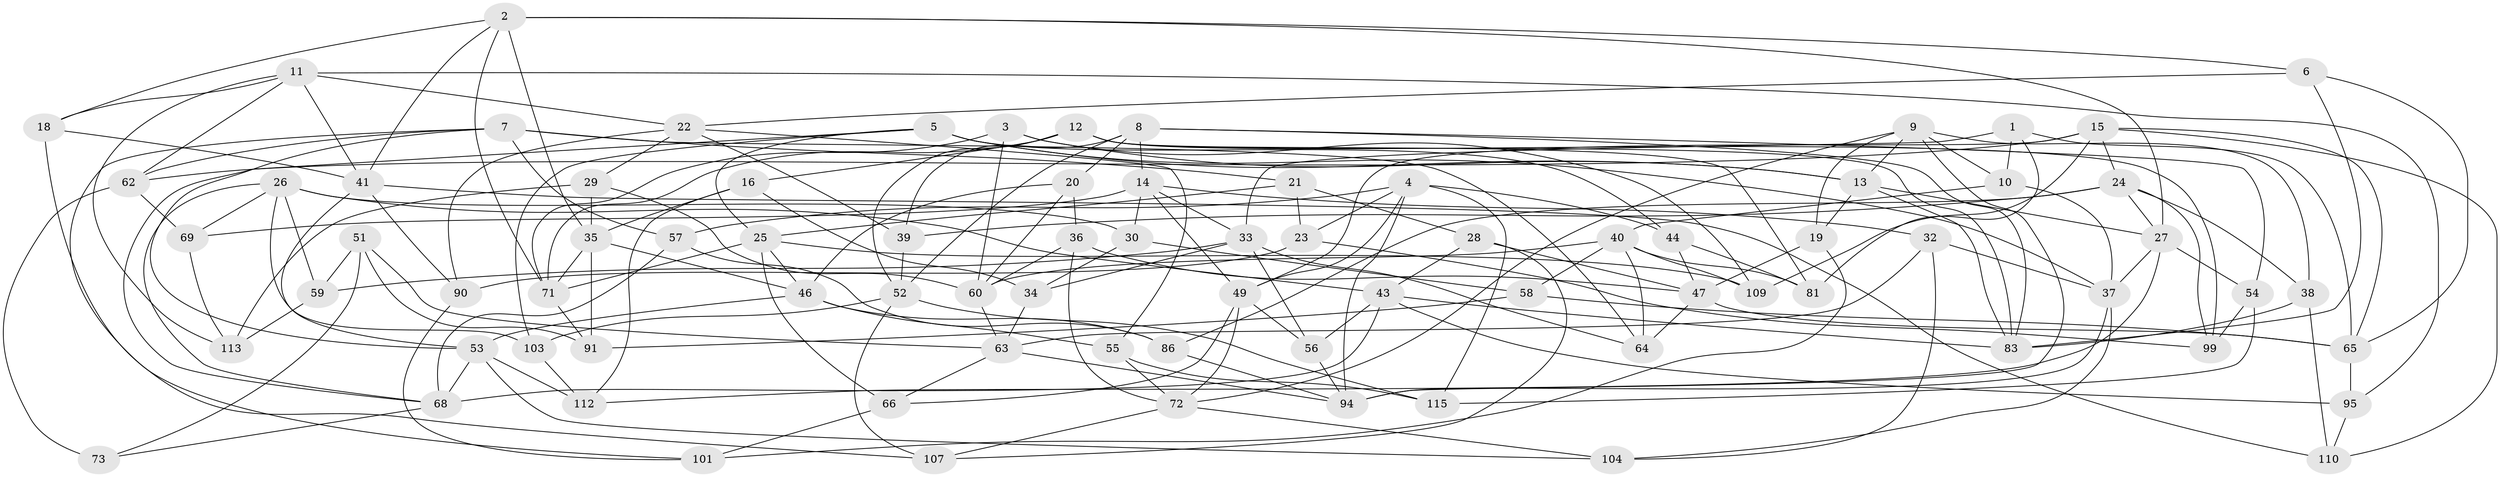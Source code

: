 // Generated by graph-tools (version 1.1) at 2025/52/02/27/25 19:52:34]
// undirected, 81 vertices, 197 edges
graph export_dot {
graph [start="1"]
  node [color=gray90,style=filled];
  1;
  2 [super="+75"];
  3;
  4 [super="+80"];
  5 [super="+48"];
  6;
  7 [super="+93"];
  8 [super="+17"];
  9 [super="+79"];
  10;
  11 [super="+111"];
  12 [super="+45"];
  13 [super="+31"];
  14 [super="+98"];
  15 [super="+78"];
  16;
  18;
  19;
  20;
  21;
  22 [super="+61"];
  23;
  24 [super="+88"];
  25 [super="+50"];
  26 [super="+96"];
  27 [super="+108"];
  28;
  29;
  30;
  32;
  33 [super="+92"];
  34;
  35 [super="+42"];
  36;
  37 [super="+100"];
  38;
  39;
  40 [super="+105"];
  41 [super="+82"];
  43 [super="+84"];
  44;
  46 [super="+89"];
  47 [super="+117"];
  49 [super="+114"];
  51;
  52 [super="+87"];
  53 [super="+85"];
  54;
  55;
  56;
  57;
  58;
  59;
  60 [super="+77"];
  62 [super="+67"];
  63 [super="+76"];
  64;
  65 [super="+70"];
  66;
  68 [super="+74"];
  69;
  71 [super="+102"];
  72 [super="+116"];
  73;
  81;
  83 [super="+97"];
  86;
  90;
  91;
  94 [super="+106"];
  95;
  99;
  101;
  103;
  104;
  107;
  109;
  110;
  112;
  113;
  115;
  1 -- 33;
  1 -- 81;
  1 -- 10;
  1 -- 65;
  2 -- 18;
  2 -- 71;
  2 -- 27;
  2 -- 41;
  2 -- 35;
  2 -- 6;
  3 -- 60;
  3 -- 109;
  3 -- 13;
  3 -- 71;
  4 -- 23;
  4 -- 115;
  4 -- 57;
  4 -- 49;
  4 -- 44;
  4 -- 94;
  5 -- 44;
  5 -- 103;
  5 -- 25;
  5 -- 37;
  5 -- 13;
  5 -- 68;
  6 -- 83;
  6 -- 65;
  6 -- 22;
  7 -- 64;
  7 -- 57;
  7 -- 101;
  7 -- 21;
  7 -- 53;
  7 -- 62;
  8 -- 14;
  8 -- 39;
  8 -- 20;
  8 -- 83;
  8 -- 52;
  8 -- 54;
  9 -- 19;
  9 -- 38;
  9 -- 13;
  9 -- 10;
  9 -- 94;
  9 -- 72;
  10 -- 37;
  10 -- 40;
  11 -- 113;
  11 -- 95;
  11 -- 18;
  11 -- 62;
  11 -- 22;
  11 -- 41;
  12 -- 81;
  12 -- 99;
  12 -- 16;
  12 -- 83;
  12 -- 52;
  12 -- 71;
  13 -- 27;
  13 -- 83;
  13 -- 19;
  14 -- 30;
  14 -- 32;
  14 -- 69;
  14 -- 49;
  14 -- 33;
  15 -- 110;
  15 -- 49;
  15 -- 62;
  15 -- 24;
  15 -- 65;
  15 -- 109;
  16 -- 34;
  16 -- 112;
  16 -- 35;
  18 -- 107;
  18 -- 41;
  19 -- 47;
  19 -- 101;
  20 -- 60;
  20 -- 36;
  20 -- 46;
  21 -- 28;
  21 -- 23;
  21 -- 25;
  22 -- 90;
  22 -- 55;
  22 -- 39;
  22 -- 29;
  23 -- 99;
  23 -- 90;
  24 -- 38;
  24 -- 86;
  24 -- 39;
  24 -- 99;
  24 -- 27;
  25 -- 71;
  25 -- 46;
  25 -- 66;
  25 -- 109;
  26 -- 103;
  26 -- 68;
  26 -- 69;
  26 -- 43;
  26 -- 59;
  26 -- 30;
  27 -- 54;
  27 -- 112;
  27 -- 37;
  28 -- 107;
  28 -- 47;
  28 -- 43;
  29 -- 113;
  29 -- 35;
  29 -- 60;
  30 -- 34;
  30 -- 58;
  32 -- 104;
  32 -- 63;
  32 -- 37;
  33 -- 56;
  33 -- 64;
  33 -- 34;
  33 -- 59;
  34 -- 63;
  35 -- 71;
  35 -- 91;
  35 -- 46;
  36 -- 60;
  36 -- 47;
  36 -- 72;
  37 -- 94;
  37 -- 104;
  38 -- 110;
  38 -- 83;
  39 -- 52;
  40 -- 109;
  40 -- 58;
  40 -- 64;
  40 -- 81;
  40 -- 60;
  41 -- 110;
  41 -- 53;
  41 -- 90;
  43 -- 68;
  43 -- 56;
  43 -- 95;
  43 -- 83;
  44 -- 81;
  44 -- 47;
  46 -- 86;
  46 -- 55;
  46 -- 53;
  47 -- 64;
  47 -- 65;
  49 -- 66;
  49 -- 56;
  49 -- 72;
  51 -- 91;
  51 -- 73;
  51 -- 59;
  51 -- 63;
  52 -- 107;
  52 -- 103;
  52 -- 115;
  53 -- 112;
  53 -- 104;
  53 -- 68;
  54 -- 99;
  54 -- 115;
  55 -- 72;
  55 -- 115;
  56 -- 94;
  57 -- 86;
  57 -- 68;
  58 -- 91;
  58 -- 65;
  59 -- 113;
  60 -- 63;
  62 -- 73 [weight=2];
  62 -- 69;
  63 -- 66;
  63 -- 94;
  65 -- 95;
  66 -- 101;
  68 -- 73;
  69 -- 113;
  71 -- 91;
  72 -- 107;
  72 -- 104;
  86 -- 94;
  90 -- 101;
  95 -- 110;
  103 -- 112;
}
